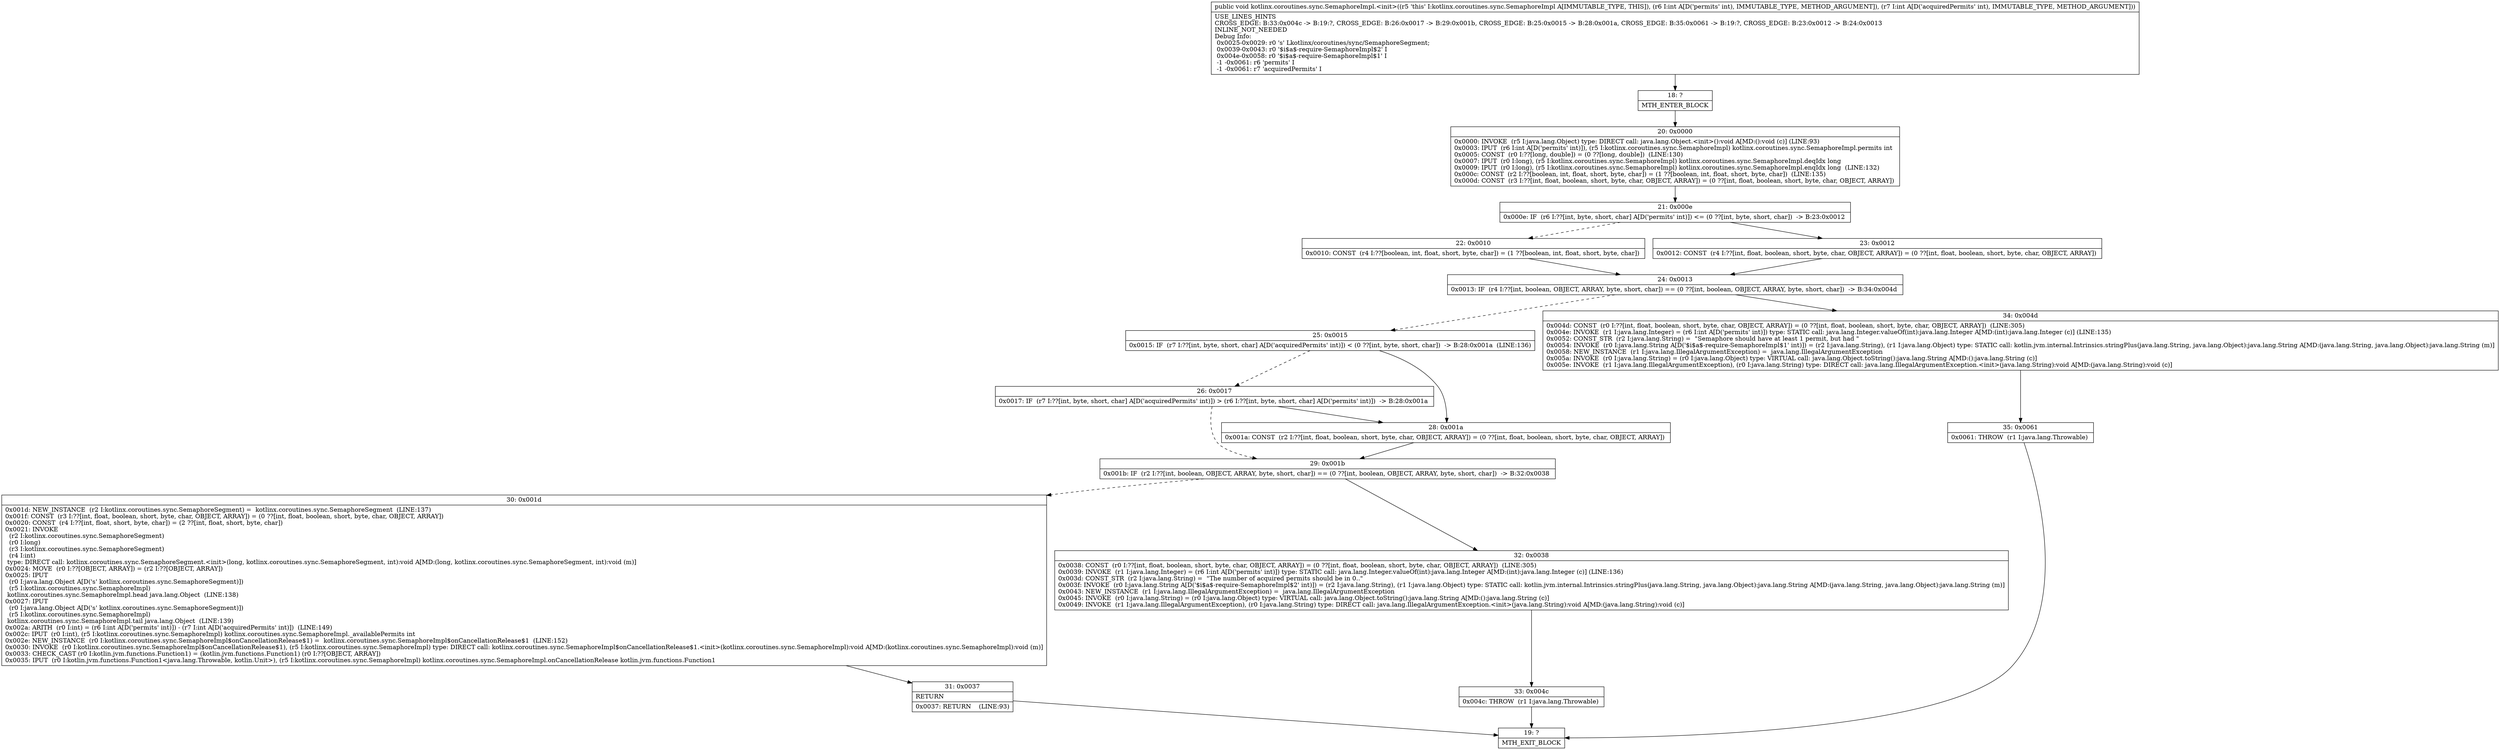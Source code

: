 digraph "CFG forkotlinx.coroutines.sync.SemaphoreImpl.\<init\>(II)V" {
Node_18 [shape=record,label="{18\:\ ?|MTH_ENTER_BLOCK\l}"];
Node_20 [shape=record,label="{20\:\ 0x0000|0x0000: INVOKE  (r5 I:java.lang.Object) type: DIRECT call: java.lang.Object.\<init\>():void A[MD:():void (c)] (LINE:93)\l0x0003: IPUT  (r6 I:int A[D('permits' int)]), (r5 I:kotlinx.coroutines.sync.SemaphoreImpl) kotlinx.coroutines.sync.SemaphoreImpl.permits int \l0x0005: CONST  (r0 I:??[long, double]) = (0 ??[long, double])  (LINE:130)\l0x0007: IPUT  (r0 I:long), (r5 I:kotlinx.coroutines.sync.SemaphoreImpl) kotlinx.coroutines.sync.SemaphoreImpl.deqIdx long \l0x0009: IPUT  (r0 I:long), (r5 I:kotlinx.coroutines.sync.SemaphoreImpl) kotlinx.coroutines.sync.SemaphoreImpl.enqIdx long  (LINE:132)\l0x000c: CONST  (r2 I:??[boolean, int, float, short, byte, char]) = (1 ??[boolean, int, float, short, byte, char])  (LINE:135)\l0x000d: CONST  (r3 I:??[int, float, boolean, short, byte, char, OBJECT, ARRAY]) = (0 ??[int, float, boolean, short, byte, char, OBJECT, ARRAY]) \l}"];
Node_21 [shape=record,label="{21\:\ 0x000e|0x000e: IF  (r6 I:??[int, byte, short, char] A[D('permits' int)]) \<= (0 ??[int, byte, short, char])  \-\> B:23:0x0012 \l}"];
Node_22 [shape=record,label="{22\:\ 0x0010|0x0010: CONST  (r4 I:??[boolean, int, float, short, byte, char]) = (1 ??[boolean, int, float, short, byte, char]) \l}"];
Node_24 [shape=record,label="{24\:\ 0x0013|0x0013: IF  (r4 I:??[int, boolean, OBJECT, ARRAY, byte, short, char]) == (0 ??[int, boolean, OBJECT, ARRAY, byte, short, char])  \-\> B:34:0x004d \l}"];
Node_25 [shape=record,label="{25\:\ 0x0015|0x0015: IF  (r7 I:??[int, byte, short, char] A[D('acquiredPermits' int)]) \< (0 ??[int, byte, short, char])  \-\> B:28:0x001a  (LINE:136)\l}"];
Node_26 [shape=record,label="{26\:\ 0x0017|0x0017: IF  (r7 I:??[int, byte, short, char] A[D('acquiredPermits' int)]) \> (r6 I:??[int, byte, short, char] A[D('permits' int)])  \-\> B:28:0x001a \l}"];
Node_29 [shape=record,label="{29\:\ 0x001b|0x001b: IF  (r2 I:??[int, boolean, OBJECT, ARRAY, byte, short, char]) == (0 ??[int, boolean, OBJECT, ARRAY, byte, short, char])  \-\> B:32:0x0038 \l}"];
Node_30 [shape=record,label="{30\:\ 0x001d|0x001d: NEW_INSTANCE  (r2 I:kotlinx.coroutines.sync.SemaphoreSegment) =  kotlinx.coroutines.sync.SemaphoreSegment  (LINE:137)\l0x001f: CONST  (r3 I:??[int, float, boolean, short, byte, char, OBJECT, ARRAY]) = (0 ??[int, float, boolean, short, byte, char, OBJECT, ARRAY]) \l0x0020: CONST  (r4 I:??[int, float, short, byte, char]) = (2 ??[int, float, short, byte, char]) \l0x0021: INVOKE  \l  (r2 I:kotlinx.coroutines.sync.SemaphoreSegment)\l  (r0 I:long)\l  (r3 I:kotlinx.coroutines.sync.SemaphoreSegment)\l  (r4 I:int)\l type: DIRECT call: kotlinx.coroutines.sync.SemaphoreSegment.\<init\>(long, kotlinx.coroutines.sync.SemaphoreSegment, int):void A[MD:(long, kotlinx.coroutines.sync.SemaphoreSegment, int):void (m)]\l0x0024: MOVE  (r0 I:??[OBJECT, ARRAY]) = (r2 I:??[OBJECT, ARRAY]) \l0x0025: IPUT  \l  (r0 I:java.lang.Object A[D('s' kotlinx.coroutines.sync.SemaphoreSegment)])\l  (r5 I:kotlinx.coroutines.sync.SemaphoreImpl)\l kotlinx.coroutines.sync.SemaphoreImpl.head java.lang.Object  (LINE:138)\l0x0027: IPUT  \l  (r0 I:java.lang.Object A[D('s' kotlinx.coroutines.sync.SemaphoreSegment)])\l  (r5 I:kotlinx.coroutines.sync.SemaphoreImpl)\l kotlinx.coroutines.sync.SemaphoreImpl.tail java.lang.Object  (LINE:139)\l0x002a: ARITH  (r0 I:int) = (r6 I:int A[D('permits' int)]) \- (r7 I:int A[D('acquiredPermits' int)])  (LINE:149)\l0x002c: IPUT  (r0 I:int), (r5 I:kotlinx.coroutines.sync.SemaphoreImpl) kotlinx.coroutines.sync.SemaphoreImpl._availablePermits int \l0x002e: NEW_INSTANCE  (r0 I:kotlinx.coroutines.sync.SemaphoreImpl$onCancellationRelease$1) =  kotlinx.coroutines.sync.SemaphoreImpl$onCancellationRelease$1  (LINE:152)\l0x0030: INVOKE  (r0 I:kotlinx.coroutines.sync.SemaphoreImpl$onCancellationRelease$1), (r5 I:kotlinx.coroutines.sync.SemaphoreImpl) type: DIRECT call: kotlinx.coroutines.sync.SemaphoreImpl$onCancellationRelease$1.\<init\>(kotlinx.coroutines.sync.SemaphoreImpl):void A[MD:(kotlinx.coroutines.sync.SemaphoreImpl):void (m)]\l0x0033: CHECK_CAST (r0 I:kotlin.jvm.functions.Function1) = (kotlin.jvm.functions.Function1) (r0 I:??[OBJECT, ARRAY]) \l0x0035: IPUT  (r0 I:kotlin.jvm.functions.Function1\<java.lang.Throwable, kotlin.Unit\>), (r5 I:kotlinx.coroutines.sync.SemaphoreImpl) kotlinx.coroutines.sync.SemaphoreImpl.onCancellationRelease kotlin.jvm.functions.Function1 \l}"];
Node_31 [shape=record,label="{31\:\ 0x0037|RETURN\l|0x0037: RETURN    (LINE:93)\l}"];
Node_19 [shape=record,label="{19\:\ ?|MTH_EXIT_BLOCK\l}"];
Node_32 [shape=record,label="{32\:\ 0x0038|0x0038: CONST  (r0 I:??[int, float, boolean, short, byte, char, OBJECT, ARRAY]) = (0 ??[int, float, boolean, short, byte, char, OBJECT, ARRAY])  (LINE:305)\l0x0039: INVOKE  (r1 I:java.lang.Integer) = (r6 I:int A[D('permits' int)]) type: STATIC call: java.lang.Integer.valueOf(int):java.lang.Integer A[MD:(int):java.lang.Integer (c)] (LINE:136)\l0x003d: CONST_STR  (r2 I:java.lang.String) =  \"The number of acquired permits should be in 0..\" \l0x003f: INVOKE  (r0 I:java.lang.String A[D('$i$a$\-require\-SemaphoreImpl$2' int)]) = (r2 I:java.lang.String), (r1 I:java.lang.Object) type: STATIC call: kotlin.jvm.internal.Intrinsics.stringPlus(java.lang.String, java.lang.Object):java.lang.String A[MD:(java.lang.String, java.lang.Object):java.lang.String (m)]\l0x0043: NEW_INSTANCE  (r1 I:java.lang.IllegalArgumentException) =  java.lang.IllegalArgumentException \l0x0045: INVOKE  (r0 I:java.lang.String) = (r0 I:java.lang.Object) type: VIRTUAL call: java.lang.Object.toString():java.lang.String A[MD:():java.lang.String (c)]\l0x0049: INVOKE  (r1 I:java.lang.IllegalArgumentException), (r0 I:java.lang.String) type: DIRECT call: java.lang.IllegalArgumentException.\<init\>(java.lang.String):void A[MD:(java.lang.String):void (c)]\l}"];
Node_33 [shape=record,label="{33\:\ 0x004c|0x004c: THROW  (r1 I:java.lang.Throwable) \l}"];
Node_28 [shape=record,label="{28\:\ 0x001a|0x001a: CONST  (r2 I:??[int, float, boolean, short, byte, char, OBJECT, ARRAY]) = (0 ??[int, float, boolean, short, byte, char, OBJECT, ARRAY]) \l}"];
Node_34 [shape=record,label="{34\:\ 0x004d|0x004d: CONST  (r0 I:??[int, float, boolean, short, byte, char, OBJECT, ARRAY]) = (0 ??[int, float, boolean, short, byte, char, OBJECT, ARRAY])  (LINE:305)\l0x004e: INVOKE  (r1 I:java.lang.Integer) = (r6 I:int A[D('permits' int)]) type: STATIC call: java.lang.Integer.valueOf(int):java.lang.Integer A[MD:(int):java.lang.Integer (c)] (LINE:135)\l0x0052: CONST_STR  (r2 I:java.lang.String) =  \"Semaphore should have at least 1 permit, but had \" \l0x0054: INVOKE  (r0 I:java.lang.String A[D('$i$a$\-require\-SemaphoreImpl$1' int)]) = (r2 I:java.lang.String), (r1 I:java.lang.Object) type: STATIC call: kotlin.jvm.internal.Intrinsics.stringPlus(java.lang.String, java.lang.Object):java.lang.String A[MD:(java.lang.String, java.lang.Object):java.lang.String (m)]\l0x0058: NEW_INSTANCE  (r1 I:java.lang.IllegalArgumentException) =  java.lang.IllegalArgumentException \l0x005a: INVOKE  (r0 I:java.lang.String) = (r0 I:java.lang.Object) type: VIRTUAL call: java.lang.Object.toString():java.lang.String A[MD:():java.lang.String (c)]\l0x005e: INVOKE  (r1 I:java.lang.IllegalArgumentException), (r0 I:java.lang.String) type: DIRECT call: java.lang.IllegalArgumentException.\<init\>(java.lang.String):void A[MD:(java.lang.String):void (c)]\l}"];
Node_35 [shape=record,label="{35\:\ 0x0061|0x0061: THROW  (r1 I:java.lang.Throwable) \l}"];
Node_23 [shape=record,label="{23\:\ 0x0012|0x0012: CONST  (r4 I:??[int, float, boolean, short, byte, char, OBJECT, ARRAY]) = (0 ??[int, float, boolean, short, byte, char, OBJECT, ARRAY]) \l}"];
MethodNode[shape=record,label="{public void kotlinx.coroutines.sync.SemaphoreImpl.\<init\>((r5 'this' I:kotlinx.coroutines.sync.SemaphoreImpl A[IMMUTABLE_TYPE, THIS]), (r6 I:int A[D('permits' int), IMMUTABLE_TYPE, METHOD_ARGUMENT]), (r7 I:int A[D('acquiredPermits' int), IMMUTABLE_TYPE, METHOD_ARGUMENT]))  | USE_LINES_HINTS\lCROSS_EDGE: B:33:0x004c \-\> B:19:?, CROSS_EDGE: B:26:0x0017 \-\> B:29:0x001b, CROSS_EDGE: B:25:0x0015 \-\> B:28:0x001a, CROSS_EDGE: B:35:0x0061 \-\> B:19:?, CROSS_EDGE: B:23:0x0012 \-\> B:24:0x0013\lINLINE_NOT_NEEDED\lDebug Info:\l  0x0025\-0x0029: r0 's' Lkotlinx\/coroutines\/sync\/SemaphoreSegment;\l  0x0039\-0x0043: r0 '$i$a$\-require\-SemaphoreImpl$2' I\l  0x004e\-0x0058: r0 '$i$a$\-require\-SemaphoreImpl$1' I\l  \-1 \-0x0061: r6 'permits' I\l  \-1 \-0x0061: r7 'acquiredPermits' I\l}"];
MethodNode -> Node_18;Node_18 -> Node_20;
Node_20 -> Node_21;
Node_21 -> Node_22[style=dashed];
Node_21 -> Node_23;
Node_22 -> Node_24;
Node_24 -> Node_25[style=dashed];
Node_24 -> Node_34;
Node_25 -> Node_26[style=dashed];
Node_25 -> Node_28;
Node_26 -> Node_28;
Node_26 -> Node_29[style=dashed];
Node_29 -> Node_30[style=dashed];
Node_29 -> Node_32;
Node_30 -> Node_31;
Node_31 -> Node_19;
Node_32 -> Node_33;
Node_33 -> Node_19;
Node_28 -> Node_29;
Node_34 -> Node_35;
Node_35 -> Node_19;
Node_23 -> Node_24;
}

